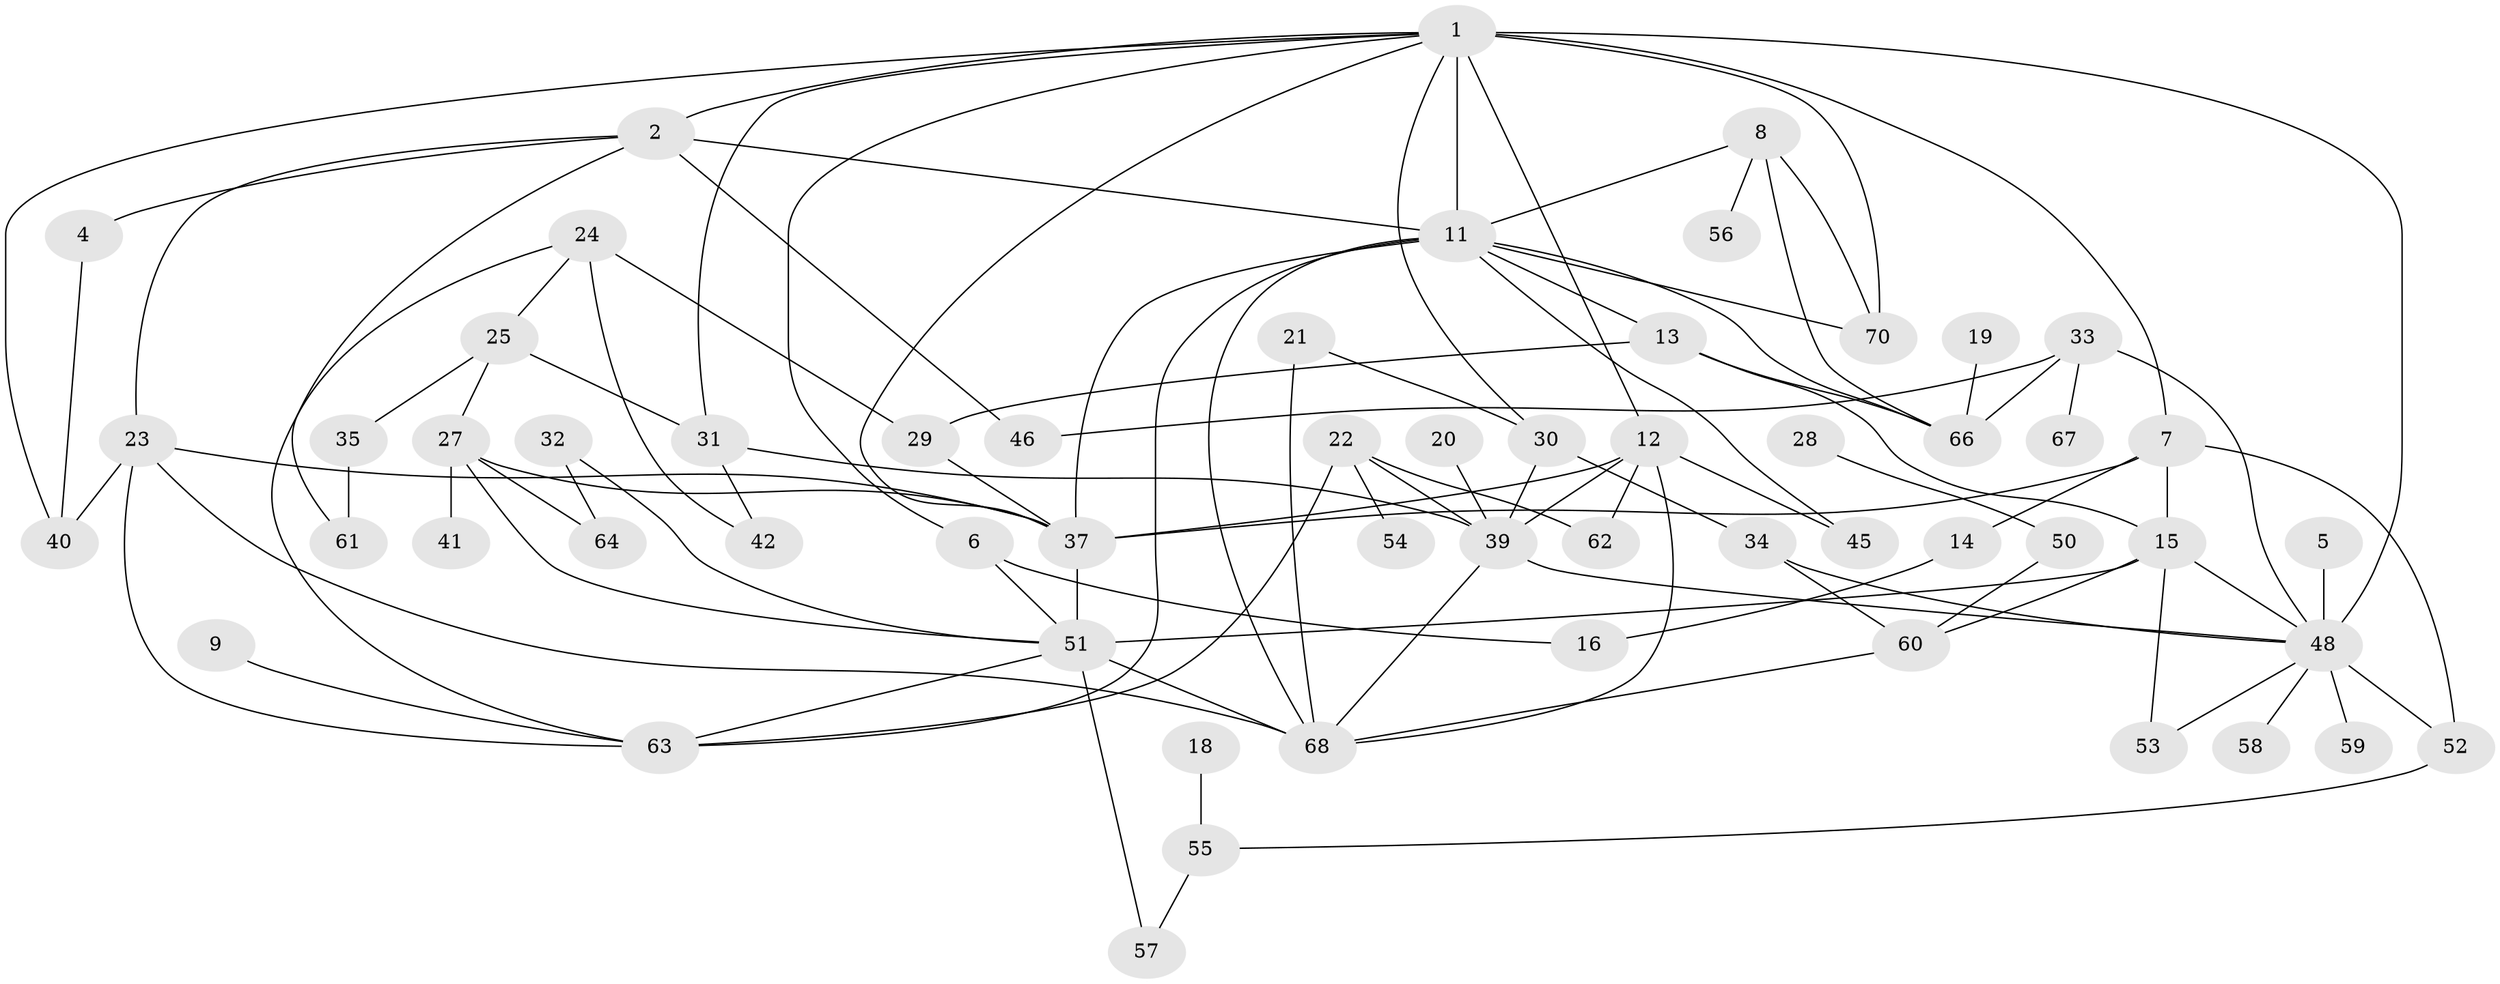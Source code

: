 // original degree distribution, {3: 0.17857142857142858, 0: 0.07142857142857142, 2: 0.2714285714285714, 4: 0.14285714285714285, 1: 0.20714285714285716, 8: 0.014285714285714285, 7: 0.014285714285714285, 5: 0.05714285714285714, 6: 0.04285714285714286}
// Generated by graph-tools (version 1.1) at 2025/33/03/09/25 02:33:57]
// undirected, 58 vertices, 102 edges
graph export_dot {
graph [start="1"]
  node [color=gray90,style=filled];
  1;
  2;
  4;
  5;
  6;
  7;
  8;
  9;
  11;
  12;
  13;
  14;
  15;
  16;
  18;
  19;
  20;
  21;
  22;
  23;
  24;
  25;
  27;
  28;
  29;
  30;
  31;
  32;
  33;
  34;
  35;
  37;
  39;
  40;
  41;
  42;
  45;
  46;
  48;
  50;
  51;
  52;
  53;
  54;
  55;
  56;
  57;
  58;
  59;
  60;
  61;
  62;
  63;
  64;
  66;
  67;
  68;
  70;
  1 -- 2 [weight=2.0];
  1 -- 6 [weight=1.0];
  1 -- 7 [weight=1.0];
  1 -- 11 [weight=2.0];
  1 -- 12 [weight=1.0];
  1 -- 30 [weight=1.0];
  1 -- 31 [weight=1.0];
  1 -- 37 [weight=1.0];
  1 -- 40 [weight=1.0];
  1 -- 48 [weight=3.0];
  1 -- 70 [weight=1.0];
  2 -- 4 [weight=1.0];
  2 -- 11 [weight=1.0];
  2 -- 23 [weight=1.0];
  2 -- 46 [weight=1.0];
  2 -- 61 [weight=1.0];
  4 -- 40 [weight=1.0];
  5 -- 48 [weight=5.0];
  6 -- 16 [weight=1.0];
  6 -- 51 [weight=1.0];
  7 -- 14 [weight=1.0];
  7 -- 15 [weight=1.0];
  7 -- 37 [weight=1.0];
  7 -- 52 [weight=1.0];
  8 -- 11 [weight=1.0];
  8 -- 56 [weight=1.0];
  8 -- 66 [weight=1.0];
  8 -- 70 [weight=1.0];
  9 -- 63 [weight=2.0];
  11 -- 13 [weight=1.0];
  11 -- 37 [weight=1.0];
  11 -- 45 [weight=1.0];
  11 -- 63 [weight=2.0];
  11 -- 66 [weight=1.0];
  11 -- 68 [weight=1.0];
  11 -- 70 [weight=1.0];
  12 -- 37 [weight=1.0];
  12 -- 39 [weight=1.0];
  12 -- 45 [weight=1.0];
  12 -- 62 [weight=1.0];
  12 -- 68 [weight=1.0];
  13 -- 15 [weight=1.0];
  13 -- 29 [weight=1.0];
  13 -- 66 [weight=1.0];
  14 -- 16 [weight=1.0];
  15 -- 48 [weight=1.0];
  15 -- 51 [weight=3.0];
  15 -- 53 [weight=1.0];
  15 -- 60 [weight=1.0];
  18 -- 55 [weight=1.0];
  19 -- 66 [weight=1.0];
  20 -- 39 [weight=1.0];
  21 -- 30 [weight=2.0];
  21 -- 68 [weight=2.0];
  22 -- 39 [weight=1.0];
  22 -- 54 [weight=1.0];
  22 -- 62 [weight=1.0];
  22 -- 63 [weight=2.0];
  23 -- 37 [weight=1.0];
  23 -- 40 [weight=1.0];
  23 -- 63 [weight=2.0];
  23 -- 68 [weight=1.0];
  24 -- 25 [weight=1.0];
  24 -- 29 [weight=1.0];
  24 -- 42 [weight=1.0];
  24 -- 63 [weight=1.0];
  25 -- 27 [weight=1.0];
  25 -- 31 [weight=1.0];
  25 -- 35 [weight=1.0];
  27 -- 37 [weight=1.0];
  27 -- 41 [weight=1.0];
  27 -- 51 [weight=1.0];
  27 -- 64 [weight=1.0];
  28 -- 50 [weight=1.0];
  29 -- 37 [weight=1.0];
  30 -- 34 [weight=1.0];
  30 -- 39 [weight=1.0];
  31 -- 39 [weight=1.0];
  31 -- 42 [weight=1.0];
  32 -- 51 [weight=1.0];
  32 -- 64 [weight=1.0];
  33 -- 46 [weight=1.0];
  33 -- 48 [weight=2.0];
  33 -- 66 [weight=1.0];
  33 -- 67 [weight=1.0];
  34 -- 48 [weight=1.0];
  34 -- 60 [weight=1.0];
  35 -- 61 [weight=1.0];
  37 -- 51 [weight=1.0];
  39 -- 48 [weight=1.0];
  39 -- 68 [weight=1.0];
  48 -- 52 [weight=1.0];
  48 -- 53 [weight=1.0];
  48 -- 58 [weight=1.0];
  48 -- 59 [weight=1.0];
  50 -- 60 [weight=1.0];
  51 -- 57 [weight=1.0];
  51 -- 63 [weight=1.0];
  51 -- 68 [weight=1.0];
  52 -- 55 [weight=1.0];
  55 -- 57 [weight=1.0];
  60 -- 68 [weight=1.0];
}

